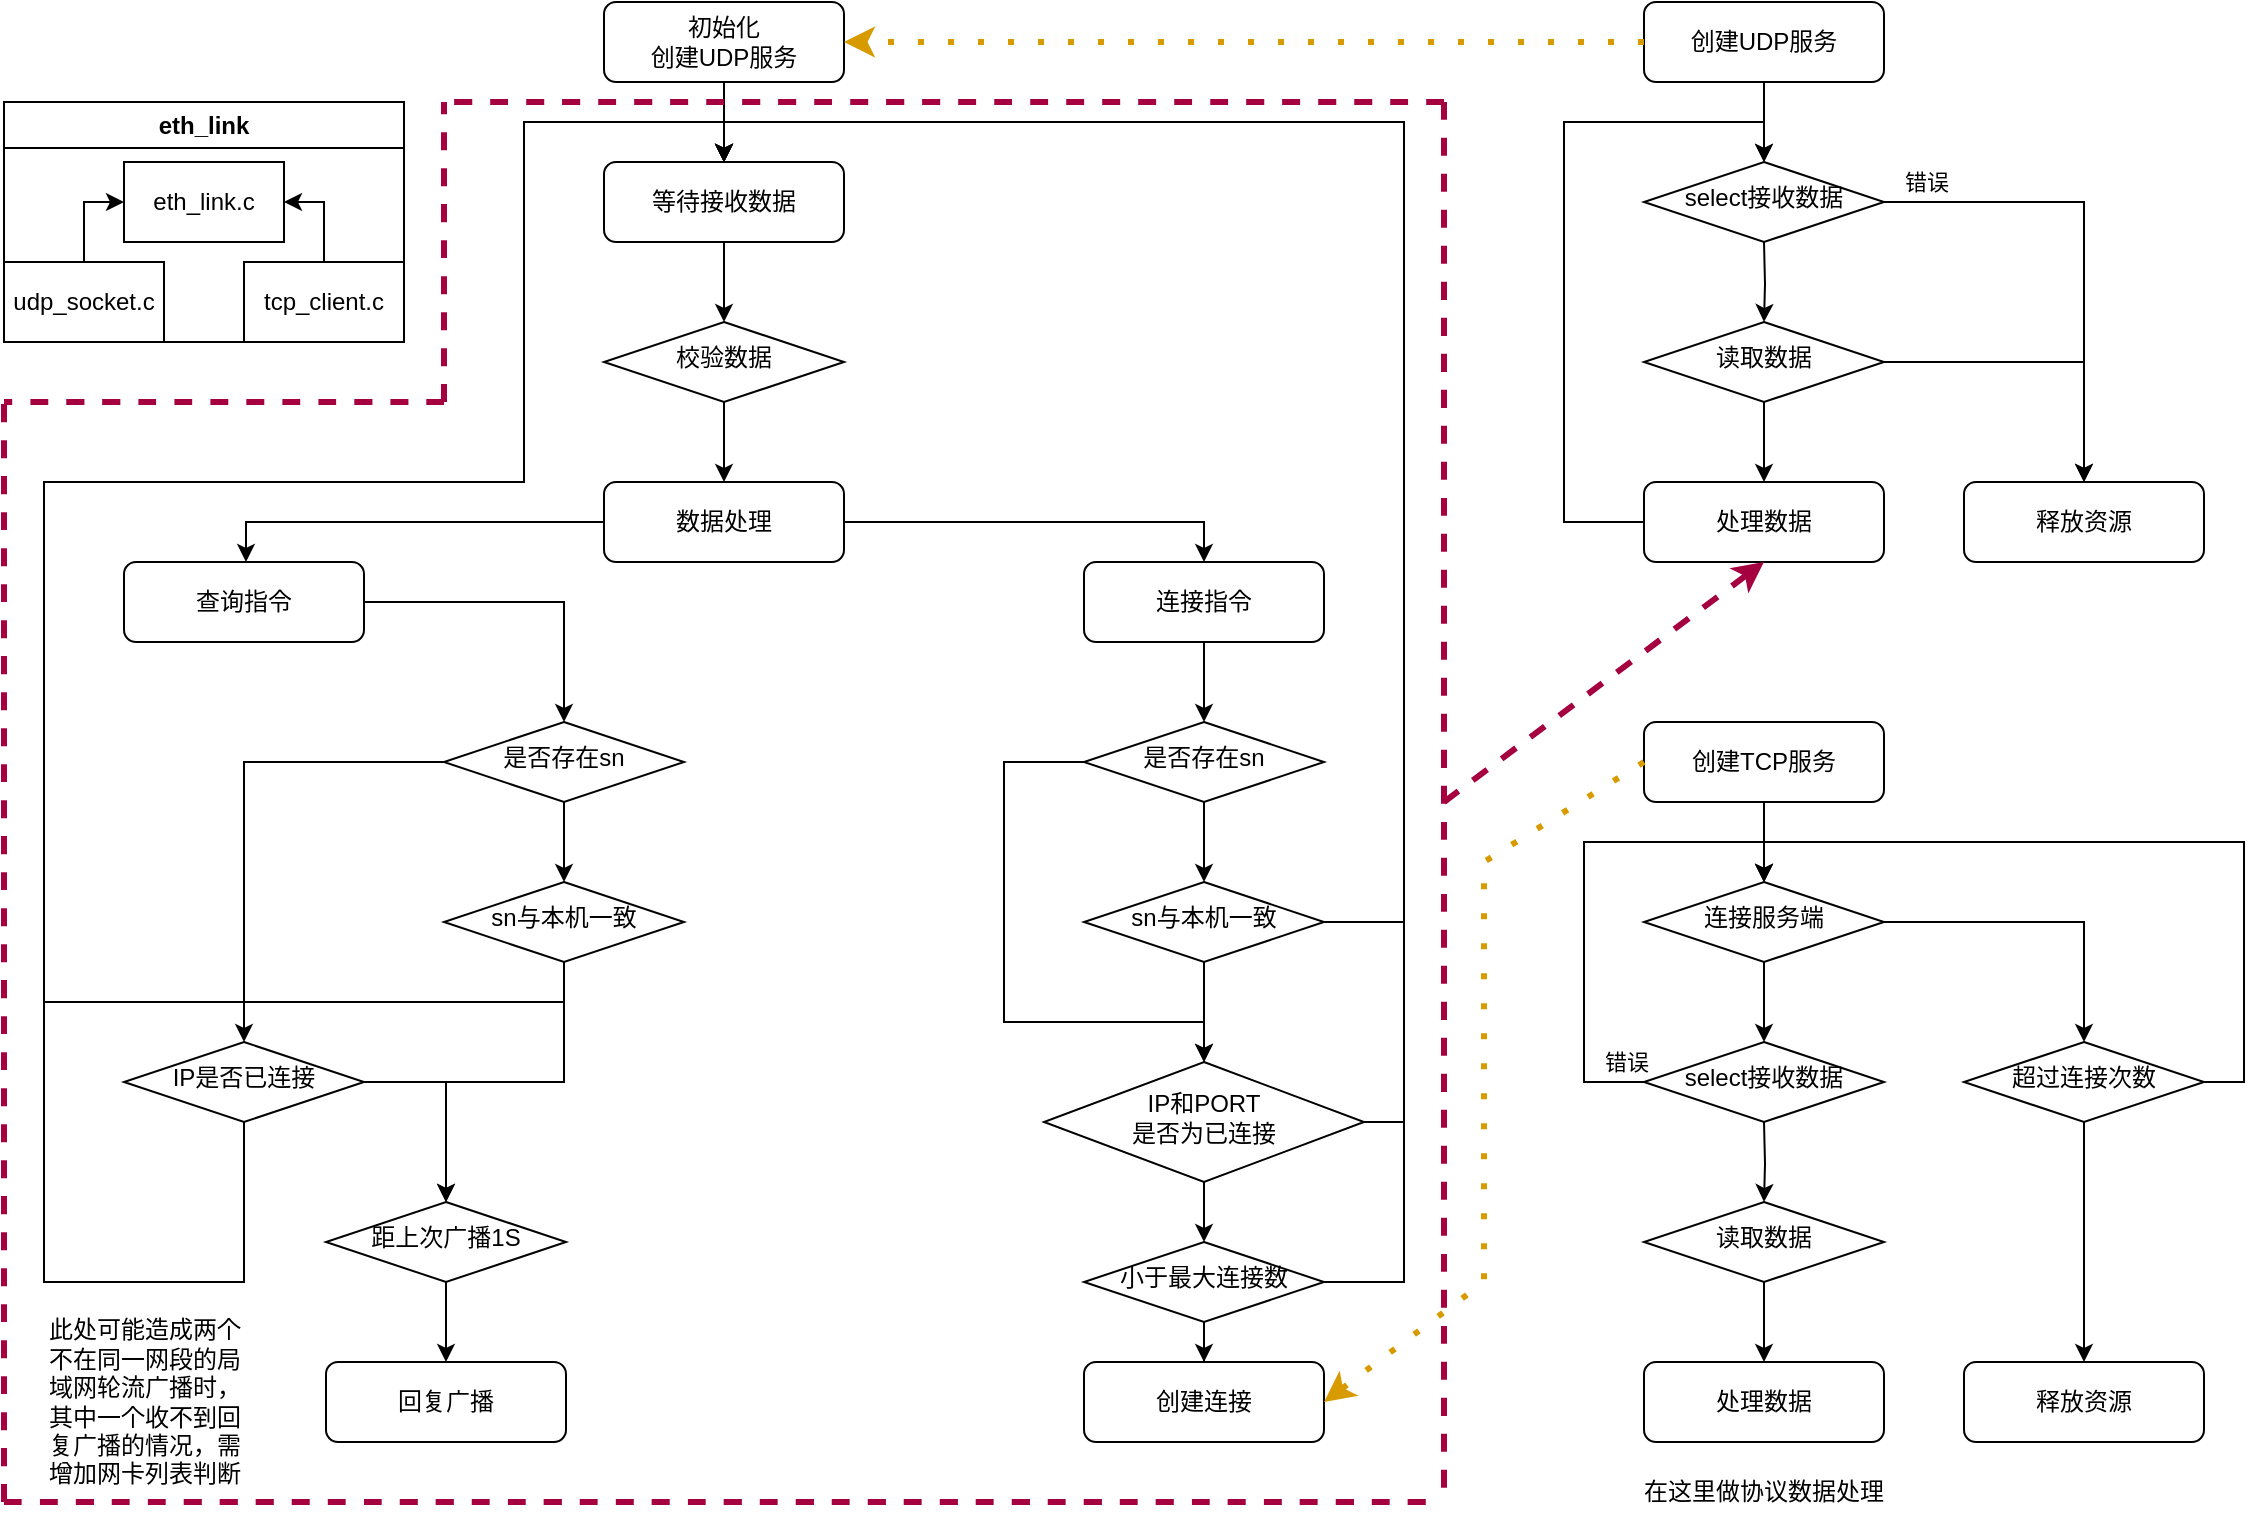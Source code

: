 <mxfile version="21.5.1" type="device">
  <diagram id="C5RBs43oDa-KdzZeNtuy" name="Page-1">
    <mxGraphModel dx="2049" dy="1206" grid="1" gridSize="10" guides="1" tooltips="1" connect="1" arrows="1" fold="1" page="1" pageScale="1" pageWidth="1169" pageHeight="827" math="0" shadow="0">
      <root>
        <mxCell id="WIyWlLk6GJQsqaUBKTNV-0" />
        <mxCell id="WIyWlLk6GJQsqaUBKTNV-1" parent="WIyWlLk6GJQsqaUBKTNV-0" />
        <mxCell id="ltN9Z3ExstUyf28XhYFt-11" style="edgeStyle=orthogonalEdgeStyle;rounded=0;orthogonalLoop=1;jettySize=auto;html=1;" parent="WIyWlLk6GJQsqaUBKTNV-1" source="WIyWlLk6GJQsqaUBKTNV-3" target="ltN9Z3ExstUyf28XhYFt-1" edge="1">
          <mxGeometry relative="1" as="geometry" />
        </mxCell>
        <mxCell id="WIyWlLk6GJQsqaUBKTNV-3" value="初始化&lt;br&gt;创建UDP服务" style="rounded=1;whiteSpace=wrap;html=1;fontSize=12;glass=0;strokeWidth=1;shadow=0;" parent="WIyWlLk6GJQsqaUBKTNV-1" vertex="1">
          <mxGeometry x="320" y="40" width="120" height="40" as="geometry" />
        </mxCell>
        <mxCell id="ltN9Z3ExstUyf28XhYFt-14" style="edgeStyle=orthogonalEdgeStyle;rounded=0;orthogonalLoop=1;jettySize=auto;html=1;" parent="WIyWlLk6GJQsqaUBKTNV-1" source="WIyWlLk6GJQsqaUBKTNV-10" target="ltN9Z3ExstUyf28XhYFt-2" edge="1">
          <mxGeometry relative="1" as="geometry" />
        </mxCell>
        <mxCell id="WIyWlLk6GJQsqaUBKTNV-10" value="校验数据" style="rhombus;whiteSpace=wrap;html=1;shadow=0;fontFamily=Helvetica;fontSize=12;align=center;strokeWidth=1;spacing=6;spacingTop=-4;" parent="WIyWlLk6GJQsqaUBKTNV-1" vertex="1">
          <mxGeometry x="320" y="200" width="120" height="40" as="geometry" />
        </mxCell>
        <mxCell id="ltN9Z3ExstUyf28XhYFt-13" style="edgeStyle=orthogonalEdgeStyle;rounded=0;orthogonalLoop=1;jettySize=auto;html=1;entryX=0.5;entryY=0;entryDx=0;entryDy=0;" parent="WIyWlLk6GJQsqaUBKTNV-1" source="ltN9Z3ExstUyf28XhYFt-1" target="WIyWlLk6GJQsqaUBKTNV-10" edge="1">
          <mxGeometry relative="1" as="geometry" />
        </mxCell>
        <mxCell id="ltN9Z3ExstUyf28XhYFt-1" value="等待接收数据" style="rounded=1;whiteSpace=wrap;html=1;fontSize=12;glass=0;strokeWidth=1;shadow=0;" parent="WIyWlLk6GJQsqaUBKTNV-1" vertex="1">
          <mxGeometry x="320" y="120" width="120" height="40" as="geometry" />
        </mxCell>
        <mxCell id="ltN9Z3ExstUyf28XhYFt-15" style="edgeStyle=orthogonalEdgeStyle;rounded=0;orthogonalLoop=1;jettySize=auto;html=1;" parent="WIyWlLk6GJQsqaUBKTNV-1" source="ltN9Z3ExstUyf28XhYFt-2" target="ltN9Z3ExstUyf28XhYFt-3" edge="1">
          <mxGeometry relative="1" as="geometry">
            <Array as="points">
              <mxPoint x="141" y="300" />
            </Array>
          </mxGeometry>
        </mxCell>
        <mxCell id="ltN9Z3ExstUyf28XhYFt-26" style="edgeStyle=orthogonalEdgeStyle;rounded=0;orthogonalLoop=1;jettySize=auto;html=1;entryX=0.5;entryY=0;entryDx=0;entryDy=0;" parent="WIyWlLk6GJQsqaUBKTNV-1" source="ltN9Z3ExstUyf28XhYFt-2" target="ltN9Z3ExstUyf28XhYFt-4" edge="1">
          <mxGeometry relative="1" as="geometry" />
        </mxCell>
        <mxCell id="ltN9Z3ExstUyf28XhYFt-2" value="数据处理" style="rounded=1;whiteSpace=wrap;html=1;fontSize=12;glass=0;strokeWidth=1;shadow=0;" parent="WIyWlLk6GJQsqaUBKTNV-1" vertex="1">
          <mxGeometry x="320" y="280" width="120" height="40" as="geometry" />
        </mxCell>
        <mxCell id="ltN9Z3ExstUyf28XhYFt-24" style="edgeStyle=orthogonalEdgeStyle;rounded=0;orthogonalLoop=1;jettySize=auto;html=1;entryX=0.5;entryY=0;entryDx=0;entryDy=0;" parent="WIyWlLk6GJQsqaUBKTNV-1" source="ltN9Z3ExstUyf28XhYFt-7" target="ltN9Z3ExstUyf28XhYFt-1" edge="1">
          <mxGeometry relative="1" as="geometry">
            <Array as="points">
              <mxPoint x="300" y="540" />
              <mxPoint x="40" y="540" />
              <mxPoint x="40" y="280" />
              <mxPoint x="280" y="280" />
              <mxPoint x="280" y="100" />
              <mxPoint x="380" y="100" />
            </Array>
          </mxGeometry>
        </mxCell>
        <mxCell id="ltN9Z3ExstUyf28XhYFt-19" style="edgeStyle=orthogonalEdgeStyle;rounded=0;orthogonalLoop=1;jettySize=auto;html=1;exitX=0.5;exitY=1;exitDx=0;exitDy=0;" parent="WIyWlLk6GJQsqaUBKTNV-1" source="ltN9Z3ExstUyf28XhYFt-8" edge="1">
          <mxGeometry relative="1" as="geometry">
            <mxPoint x="140" y="680" as="sourcePoint" />
            <mxPoint x="380" y="120" as="targetPoint" />
            <Array as="points">
              <mxPoint x="140" y="680" />
              <mxPoint x="40" y="680" />
              <mxPoint x="40" y="280" />
              <mxPoint x="280" y="280" />
              <mxPoint x="280" y="100" />
              <mxPoint x="380" y="100" />
            </Array>
          </mxGeometry>
        </mxCell>
        <mxCell id="ltN9Z3ExstUyf28XhYFt-35" style="edgeStyle=orthogonalEdgeStyle;rounded=0;orthogonalLoop=1;jettySize=auto;html=1;entryX=0.5;entryY=0;entryDx=0;entryDy=0;" parent="WIyWlLk6GJQsqaUBKTNV-1" source="ltN9Z3ExstUyf28XhYFt-28" target="ltN9Z3ExstUyf28XhYFt-1" edge="1">
          <mxGeometry relative="1" as="geometry">
            <Array as="points">
              <mxPoint x="720" y="500" />
              <mxPoint x="720" y="100" />
              <mxPoint x="380" y="100" />
            </Array>
          </mxGeometry>
        </mxCell>
        <mxCell id="ltN9Z3ExstUyf28XhYFt-37" style="edgeStyle=orthogonalEdgeStyle;rounded=0;orthogonalLoop=1;jettySize=auto;html=1;entryX=0.5;entryY=0;entryDx=0;entryDy=0;" parent="WIyWlLk6GJQsqaUBKTNV-1" source="ltN9Z3ExstUyf28XhYFt-29" target="ltN9Z3ExstUyf28XhYFt-1" edge="1">
          <mxGeometry relative="1" as="geometry">
            <Array as="points">
              <mxPoint x="720" y="600" />
              <mxPoint x="720" y="100" />
              <mxPoint x="380" y="100" />
            </Array>
          </mxGeometry>
        </mxCell>
        <mxCell id="ltN9Z3ExstUyf28XhYFt-42" style="edgeStyle=orthogonalEdgeStyle;rounded=0;orthogonalLoop=1;jettySize=auto;html=1;entryX=0.5;entryY=0;entryDx=0;entryDy=0;" parent="WIyWlLk6GJQsqaUBKTNV-1" source="ltN9Z3ExstUyf28XhYFt-39" target="ltN9Z3ExstUyf28XhYFt-1" edge="1">
          <mxGeometry relative="1" as="geometry">
            <Array as="points">
              <mxPoint x="720" y="680" />
              <mxPoint x="720" y="100" />
              <mxPoint x="380" y="100" />
            </Array>
          </mxGeometry>
        </mxCell>
        <mxCell id="ltN9Z3ExstUyf28XhYFt-59" style="edgeStyle=orthogonalEdgeStyle;rounded=0;orthogonalLoop=1;jettySize=auto;html=1;" parent="WIyWlLk6GJQsqaUBKTNV-1" source="ltN9Z3ExstUyf28XhYFt-45" edge="1">
          <mxGeometry relative="1" as="geometry">
            <mxPoint x="900" y="120" as="targetPoint" />
          </mxGeometry>
        </mxCell>
        <mxCell id="ltN9Z3ExstUyf28XhYFt-45" value="创建UDP服务" style="rounded=1;whiteSpace=wrap;html=1;fontSize=12;glass=0;strokeWidth=1;shadow=0;" parent="WIyWlLk6GJQsqaUBKTNV-1" vertex="1">
          <mxGeometry x="840" y="40" width="120" height="40" as="geometry" />
        </mxCell>
        <mxCell id="ltN9Z3ExstUyf28XhYFt-60" style="edgeStyle=orthogonalEdgeStyle;rounded=0;orthogonalLoop=1;jettySize=auto;html=1;" parent="WIyWlLk6GJQsqaUBKTNV-1" target="ltN9Z3ExstUyf28XhYFt-56" edge="1">
          <mxGeometry relative="1" as="geometry">
            <mxPoint x="900" y="160" as="sourcePoint" />
          </mxGeometry>
        </mxCell>
        <mxCell id="ltN9Z3ExstUyf28XhYFt-61" style="edgeStyle=orthogonalEdgeStyle;rounded=0;orthogonalLoop=1;jettySize=auto;html=1;" parent="WIyWlLk6GJQsqaUBKTNV-1" source="ltN9Z3ExstUyf28XhYFt-56" target="ltN9Z3ExstUyf28XhYFt-57" edge="1">
          <mxGeometry relative="1" as="geometry" />
        </mxCell>
        <mxCell id="ltN9Z3ExstUyf28XhYFt-62" style="edgeStyle=orthogonalEdgeStyle;rounded=0;orthogonalLoop=1;jettySize=auto;html=1;" parent="WIyWlLk6GJQsqaUBKTNV-1" source="ltN9Z3ExstUyf28XhYFt-56" target="ltN9Z3ExstUyf28XhYFt-58" edge="1">
          <mxGeometry relative="1" as="geometry" />
        </mxCell>
        <mxCell id="ltN9Z3ExstUyf28XhYFt-56" value="读取数据" style="rhombus;whiteSpace=wrap;html=1;shadow=0;fontFamily=Helvetica;fontSize=12;align=center;strokeWidth=1;spacing=6;spacingTop=-4;" parent="WIyWlLk6GJQsqaUBKTNV-1" vertex="1">
          <mxGeometry x="840" y="200" width="120" height="40" as="geometry" />
        </mxCell>
        <mxCell id="ltN9Z3ExstUyf28XhYFt-63" style="edgeStyle=orthogonalEdgeStyle;rounded=0;orthogonalLoop=1;jettySize=auto;html=1;entryX=0.5;entryY=0;entryDx=0;entryDy=0;" parent="WIyWlLk6GJQsqaUBKTNV-1" source="ltN9Z3ExstUyf28XhYFt-57" edge="1">
          <mxGeometry relative="1" as="geometry">
            <mxPoint x="900" y="120" as="targetPoint" />
            <Array as="points">
              <mxPoint x="800" y="300" />
              <mxPoint x="800" y="100" />
              <mxPoint x="900" y="100" />
            </Array>
          </mxGeometry>
        </mxCell>
        <mxCell id="ltN9Z3ExstUyf28XhYFt-57" value="处理数据" style="rounded=1;whiteSpace=wrap;html=1;fontSize=12;glass=0;strokeWidth=1;shadow=0;" parent="WIyWlLk6GJQsqaUBKTNV-1" vertex="1">
          <mxGeometry x="840" y="280" width="120" height="40" as="geometry" />
        </mxCell>
        <mxCell id="ltN9Z3ExstUyf28XhYFt-48" value="" style="endArrow=none;dashed=1;html=1;movable=1;resizable=1;rotatable=1;deletable=1;editable=1;locked=0;connectable=1;strokeWidth=3;curved=1;fillColor=#d80073;strokeColor=#A50040;" parent="WIyWlLk6GJQsqaUBKTNV-1" edge="1">
          <mxGeometry width="50" height="50" relative="1" as="geometry">
            <mxPoint x="20" y="790" as="sourcePoint" />
            <mxPoint x="20" y="240" as="targetPoint" />
          </mxGeometry>
        </mxCell>
        <mxCell id="ltN9Z3ExstUyf28XhYFt-49" value="" style="endArrow=none;dashed=1;html=1;movable=1;resizable=1;rotatable=1;deletable=1;editable=1;locked=0;connectable=1;strokeWidth=3;curved=1;fillColor=#d80073;strokeColor=#A50040;" parent="WIyWlLk6GJQsqaUBKTNV-1" edge="1">
          <mxGeometry width="50" height="50" relative="1" as="geometry">
            <mxPoint x="20" y="790" as="sourcePoint" />
            <mxPoint x="740" y="790" as="targetPoint" />
          </mxGeometry>
        </mxCell>
        <mxCell id="ltN9Z3ExstUyf28XhYFt-50" value="" style="endArrow=none;dashed=1;html=1;movable=1;resizable=1;rotatable=1;deletable=1;editable=1;locked=0;connectable=1;strokeWidth=3;curved=1;fillColor=#d80073;strokeColor=#A50040;" parent="WIyWlLk6GJQsqaUBKTNV-1" edge="1">
          <mxGeometry width="50" height="50" relative="1" as="geometry">
            <mxPoint x="740" y="90" as="sourcePoint" />
            <mxPoint x="740" y="790" as="targetPoint" />
          </mxGeometry>
        </mxCell>
        <mxCell id="ltN9Z3ExstUyf28XhYFt-52" value="" style="endArrow=none;dashed=1;html=1;movable=1;resizable=1;rotatable=1;deletable=1;editable=1;locked=0;connectable=1;strokeWidth=3;curved=1;fillColor=#d80073;strokeColor=#A50040;" parent="WIyWlLk6GJQsqaUBKTNV-1" edge="1">
          <mxGeometry width="50" height="50" relative="1" as="geometry">
            <mxPoint x="740" y="90" as="sourcePoint" />
            <mxPoint x="240" y="90" as="targetPoint" />
          </mxGeometry>
        </mxCell>
        <mxCell id="ltN9Z3ExstUyf28XhYFt-10" value="距上次广播1S" style="rhombus;whiteSpace=wrap;html=1;shadow=0;fontFamily=Helvetica;fontSize=12;align=center;strokeWidth=1;spacing=6;spacingTop=-4;" parent="WIyWlLk6GJQsqaUBKTNV-1" vertex="1">
          <mxGeometry x="181" y="640" width="120" height="40" as="geometry" />
        </mxCell>
        <mxCell id="ltN9Z3ExstUyf28XhYFt-9" value="回复广播" style="rounded=1;whiteSpace=wrap;html=1;fontSize=12;glass=0;strokeWidth=1;shadow=0;" parent="WIyWlLk6GJQsqaUBKTNV-1" vertex="1">
          <mxGeometry x="181" y="720" width="120" height="40" as="geometry" />
        </mxCell>
        <mxCell id="ltN9Z3ExstUyf28XhYFt-25" style="edgeStyle=orthogonalEdgeStyle;rounded=0;orthogonalLoop=1;jettySize=auto;html=1;" parent="WIyWlLk6GJQsqaUBKTNV-1" source="ltN9Z3ExstUyf28XhYFt-10" target="ltN9Z3ExstUyf28XhYFt-9" edge="1">
          <mxGeometry relative="1" as="geometry" />
        </mxCell>
        <mxCell id="ltN9Z3ExstUyf28XhYFt-4" value="连接指令" style="rounded=1;whiteSpace=wrap;html=1;fontSize=12;glass=0;strokeWidth=1;shadow=0;" parent="WIyWlLk6GJQsqaUBKTNV-1" vertex="1">
          <mxGeometry x="560" y="320" width="120" height="40" as="geometry" />
        </mxCell>
        <mxCell id="ltN9Z3ExstUyf28XhYFt-3" value="查询指令" style="rounded=1;whiteSpace=wrap;html=1;fontSize=12;glass=0;strokeWidth=1;shadow=0;" parent="WIyWlLk6GJQsqaUBKTNV-1" vertex="1">
          <mxGeometry x="80" y="320" width="120" height="40" as="geometry" />
        </mxCell>
        <mxCell id="ltN9Z3ExstUyf28XhYFt-5" value="是否存在sn" style="rhombus;whiteSpace=wrap;html=1;shadow=0;fontFamily=Helvetica;fontSize=12;align=center;strokeWidth=1;spacing=6;spacingTop=-4;" parent="WIyWlLk6GJQsqaUBKTNV-1" vertex="1">
          <mxGeometry x="240" y="400" width="120" height="40" as="geometry" />
        </mxCell>
        <mxCell id="ltN9Z3ExstUyf28XhYFt-16" style="edgeStyle=orthogonalEdgeStyle;rounded=0;orthogonalLoop=1;jettySize=auto;html=1;entryX=0.5;entryY=0;entryDx=0;entryDy=0;" parent="WIyWlLk6GJQsqaUBKTNV-1" source="ltN9Z3ExstUyf28XhYFt-3" target="ltN9Z3ExstUyf28XhYFt-5" edge="1">
          <mxGeometry relative="1" as="geometry" />
        </mxCell>
        <mxCell id="ltN9Z3ExstUyf28XhYFt-7" value="sn与本机一致" style="rhombus;whiteSpace=wrap;html=1;shadow=0;fontFamily=Helvetica;fontSize=12;align=center;strokeWidth=1;spacing=6;spacingTop=-4;" parent="WIyWlLk6GJQsqaUBKTNV-1" vertex="1">
          <mxGeometry x="240" y="480" width="120" height="40" as="geometry" />
        </mxCell>
        <mxCell id="ltN9Z3ExstUyf28XhYFt-18" style="edgeStyle=orthogonalEdgeStyle;rounded=0;orthogonalLoop=1;jettySize=auto;html=1;" parent="WIyWlLk6GJQsqaUBKTNV-1" source="ltN9Z3ExstUyf28XhYFt-5" target="ltN9Z3ExstUyf28XhYFt-7" edge="1">
          <mxGeometry relative="1" as="geometry" />
        </mxCell>
        <mxCell id="ltN9Z3ExstUyf28XhYFt-22" style="edgeStyle=orthogonalEdgeStyle;rounded=0;orthogonalLoop=1;jettySize=auto;html=1;entryX=0.5;entryY=0;entryDx=0;entryDy=0;" parent="WIyWlLk6GJQsqaUBKTNV-1" source="ltN9Z3ExstUyf28XhYFt-7" target="ltN9Z3ExstUyf28XhYFt-10" edge="1">
          <mxGeometry relative="1" as="geometry">
            <Array as="points">
              <mxPoint x="300" y="580" />
              <mxPoint x="241" y="580" />
            </Array>
          </mxGeometry>
        </mxCell>
        <mxCell id="ltN9Z3ExstUyf28XhYFt-8" value="IP是否已连接" style="rhombus;whiteSpace=wrap;html=1;shadow=0;fontFamily=Helvetica;fontSize=12;align=center;strokeWidth=1;spacing=6;spacingTop=-4;" parent="WIyWlLk6GJQsqaUBKTNV-1" vertex="1">
          <mxGeometry x="80" y="560" width="120" height="40" as="geometry" />
        </mxCell>
        <mxCell id="ltN9Z3ExstUyf28XhYFt-17" style="edgeStyle=orthogonalEdgeStyle;rounded=0;orthogonalLoop=1;jettySize=auto;html=1;" parent="WIyWlLk6GJQsqaUBKTNV-1" source="ltN9Z3ExstUyf28XhYFt-5" target="ltN9Z3ExstUyf28XhYFt-8" edge="1">
          <mxGeometry relative="1" as="geometry" />
        </mxCell>
        <mxCell id="ltN9Z3ExstUyf28XhYFt-23" style="edgeStyle=orthogonalEdgeStyle;rounded=0;orthogonalLoop=1;jettySize=auto;html=1;entryX=0.5;entryY=0;entryDx=0;entryDy=0;" parent="WIyWlLk6GJQsqaUBKTNV-1" source="ltN9Z3ExstUyf28XhYFt-8" target="ltN9Z3ExstUyf28XhYFt-10" edge="1">
          <mxGeometry relative="1" as="geometry">
            <Array as="points">
              <mxPoint x="241" y="580" />
            </Array>
          </mxGeometry>
        </mxCell>
        <mxCell id="ltN9Z3ExstUyf28XhYFt-44" value="此处可能造成两个&lt;br&gt;不在同一网段的局&lt;br&gt;域网轮流广播时，&lt;br&gt;其中一个收不到回&lt;br&gt;复广播的情况，需&lt;br&gt;增加网卡列表判断" style="text;html=1;align=center;verticalAlign=middle;resizable=0;points=[];autosize=1;strokeColor=none;fillColor=none;" parent="WIyWlLk6GJQsqaUBKTNV-1" vertex="1">
          <mxGeometry x="30" y="690" width="120" height="100" as="geometry" />
        </mxCell>
        <mxCell id="ltN9Z3ExstUyf28XhYFt-27" value="是否存在sn" style="rhombus;whiteSpace=wrap;html=1;shadow=0;fontFamily=Helvetica;fontSize=12;align=center;strokeWidth=1;spacing=6;spacingTop=-4;" parent="WIyWlLk6GJQsqaUBKTNV-1" vertex="1">
          <mxGeometry x="560" y="400" width="120" height="40" as="geometry" />
        </mxCell>
        <mxCell id="ltN9Z3ExstUyf28XhYFt-31" style="edgeStyle=orthogonalEdgeStyle;rounded=0;orthogonalLoop=1;jettySize=auto;html=1;" parent="WIyWlLk6GJQsqaUBKTNV-1" source="ltN9Z3ExstUyf28XhYFt-4" target="ltN9Z3ExstUyf28XhYFt-27" edge="1">
          <mxGeometry relative="1" as="geometry" />
        </mxCell>
        <mxCell id="ltN9Z3ExstUyf28XhYFt-28" value="sn与本机一致" style="rhombus;whiteSpace=wrap;html=1;shadow=0;fontFamily=Helvetica;fontSize=12;align=center;strokeWidth=1;spacing=6;spacingTop=-4;" parent="WIyWlLk6GJQsqaUBKTNV-1" vertex="1">
          <mxGeometry x="560" y="480" width="120" height="40" as="geometry" />
        </mxCell>
        <mxCell id="ltN9Z3ExstUyf28XhYFt-32" style="edgeStyle=orthogonalEdgeStyle;rounded=0;orthogonalLoop=1;jettySize=auto;html=1;" parent="WIyWlLk6GJQsqaUBKTNV-1" source="ltN9Z3ExstUyf28XhYFt-27" target="ltN9Z3ExstUyf28XhYFt-28" edge="1">
          <mxGeometry relative="1" as="geometry" />
        </mxCell>
        <mxCell id="ltN9Z3ExstUyf28XhYFt-29" value="IP和PORT&lt;br&gt;是否为已连接" style="rhombus;whiteSpace=wrap;html=1;shadow=0;fontFamily=Helvetica;fontSize=12;align=center;strokeWidth=1;spacing=6;spacingTop=-4;" parent="WIyWlLk6GJQsqaUBKTNV-1" vertex="1">
          <mxGeometry x="540" y="570" width="160" height="60" as="geometry" />
        </mxCell>
        <mxCell id="ltN9Z3ExstUyf28XhYFt-33" style="edgeStyle=orthogonalEdgeStyle;rounded=0;orthogonalLoop=1;jettySize=auto;html=1;" parent="WIyWlLk6GJQsqaUBKTNV-1" source="ltN9Z3ExstUyf28XhYFt-28" target="ltN9Z3ExstUyf28XhYFt-29" edge="1">
          <mxGeometry relative="1" as="geometry" />
        </mxCell>
        <mxCell id="ltN9Z3ExstUyf28XhYFt-34" style="edgeStyle=orthogonalEdgeStyle;rounded=0;orthogonalLoop=1;jettySize=auto;html=1;entryX=0.5;entryY=0;entryDx=0;entryDy=0;" parent="WIyWlLk6GJQsqaUBKTNV-1" source="ltN9Z3ExstUyf28XhYFt-27" target="ltN9Z3ExstUyf28XhYFt-29" edge="1">
          <mxGeometry relative="1" as="geometry">
            <Array as="points">
              <mxPoint x="520" y="420" />
              <mxPoint x="520" y="550" />
              <mxPoint x="620" y="550" />
            </Array>
          </mxGeometry>
        </mxCell>
        <mxCell id="ltN9Z3ExstUyf28XhYFt-39" value="小于最大连接数" style="rhombus;whiteSpace=wrap;html=1;shadow=0;fontFamily=Helvetica;fontSize=12;align=center;strokeWidth=1;spacing=6;spacingTop=-4;" parent="WIyWlLk6GJQsqaUBKTNV-1" vertex="1">
          <mxGeometry x="560" y="660" width="120" height="40" as="geometry" />
        </mxCell>
        <mxCell id="ltN9Z3ExstUyf28XhYFt-40" style="edgeStyle=orthogonalEdgeStyle;rounded=0;orthogonalLoop=1;jettySize=auto;html=1;" parent="WIyWlLk6GJQsqaUBKTNV-1" source="ltN9Z3ExstUyf28XhYFt-29" target="ltN9Z3ExstUyf28XhYFt-39" edge="1">
          <mxGeometry relative="1" as="geometry" />
        </mxCell>
        <mxCell id="ltN9Z3ExstUyf28XhYFt-30" value="创建连接" style="rounded=1;whiteSpace=wrap;html=1;fontSize=12;glass=0;strokeWidth=1;shadow=0;" parent="WIyWlLk6GJQsqaUBKTNV-1" vertex="1">
          <mxGeometry x="560" y="720" width="120" height="40" as="geometry" />
        </mxCell>
        <mxCell id="ltN9Z3ExstUyf28XhYFt-41" style="edgeStyle=orthogonalEdgeStyle;rounded=0;orthogonalLoop=1;jettySize=auto;html=1;" parent="WIyWlLk6GJQsqaUBKTNV-1" source="ltN9Z3ExstUyf28XhYFt-39" target="ltN9Z3ExstUyf28XhYFt-30" edge="1">
          <mxGeometry relative="1" as="geometry" />
        </mxCell>
        <mxCell id="ltN9Z3ExstUyf28XhYFt-58" value="释放资源" style="rounded=1;whiteSpace=wrap;html=1;fontSize=12;glass=0;strokeWidth=1;shadow=0;" parent="WIyWlLk6GJQsqaUBKTNV-1" vertex="1">
          <mxGeometry x="1000" y="280" width="120" height="40" as="geometry" />
        </mxCell>
        <mxCell id="ltN9Z3ExstUyf28XhYFt-64" value="" style="endArrow=classic;html=1;rounded=0;dashed=1;fillColor=#d80073;strokeColor=#A50040;strokeWidth=3;entryX=0.5;entryY=1;entryDx=0;entryDy=0;" parent="WIyWlLk6GJQsqaUBKTNV-1" target="ltN9Z3ExstUyf28XhYFt-57" edge="1">
          <mxGeometry width="50" height="50" relative="1" as="geometry">
            <mxPoint x="740" y="440" as="sourcePoint" />
            <mxPoint x="820" y="410" as="targetPoint" />
          </mxGeometry>
        </mxCell>
        <mxCell id="ltN9Z3ExstUyf28XhYFt-65" value="" style="endArrow=classic;html=1;rounded=0;entryX=1;entryY=0.5;entryDx=0;entryDy=0;exitX=0;exitY=0.5;exitDx=0;exitDy=0;dashed=1;fillColor=#ffe6cc;strokeColor=#d79b00;strokeWidth=3;dashPattern=1 4;" parent="WIyWlLk6GJQsqaUBKTNV-1" source="ltN9Z3ExstUyf28XhYFt-45" target="WIyWlLk6GJQsqaUBKTNV-3" edge="1">
          <mxGeometry width="50" height="50" relative="1" as="geometry">
            <mxPoint x="740" y="70" as="sourcePoint" />
            <mxPoint x="790" y="20" as="targetPoint" />
            <Array as="points">
              <mxPoint x="640" y="60" />
            </Array>
          </mxGeometry>
        </mxCell>
        <mxCell id="ltN9Z3ExstUyf28XhYFt-70" style="edgeStyle=orthogonalEdgeStyle;rounded=0;orthogonalLoop=1;jettySize=auto;html=1;" parent="WIyWlLk6GJQsqaUBKTNV-1" source="ltN9Z3ExstUyf28XhYFt-66" edge="1">
          <mxGeometry relative="1" as="geometry">
            <mxPoint x="900" y="480" as="targetPoint" />
          </mxGeometry>
        </mxCell>
        <mxCell id="ltN9Z3ExstUyf28XhYFt-66" value="创建TCP服务" style="rounded=1;whiteSpace=wrap;html=1;fontSize=12;glass=0;strokeWidth=1;shadow=0;" parent="WIyWlLk6GJQsqaUBKTNV-1" vertex="1">
          <mxGeometry x="840" y="400" width="120" height="40" as="geometry" />
        </mxCell>
        <mxCell id="ltN9Z3ExstUyf28XhYFt-67" value="" style="endArrow=classic;html=1;rounded=0;entryX=1;entryY=0.5;entryDx=0;entryDy=0;exitX=0;exitY=0.5;exitDx=0;exitDy=0;dashed=1;fillColor=#ffe6cc;strokeColor=#d79b00;strokeWidth=3;dashPattern=1 4;" parent="WIyWlLk6GJQsqaUBKTNV-1" source="ltN9Z3ExstUyf28XhYFt-66" target="ltN9Z3ExstUyf28XhYFt-30" edge="1">
          <mxGeometry width="50" height="50" relative="1" as="geometry">
            <mxPoint x="1230" y="670" as="sourcePoint" />
            <mxPoint x="830" y="670" as="targetPoint" />
            <Array as="points">
              <mxPoint x="760" y="470" />
              <mxPoint x="760" y="550" />
              <mxPoint x="760" y="680" />
            </Array>
          </mxGeometry>
        </mxCell>
        <mxCell id="ltN9Z3ExstUyf28XhYFt-82" style="edgeStyle=orthogonalEdgeStyle;rounded=0;orthogonalLoop=1;jettySize=auto;html=1;" parent="WIyWlLk6GJQsqaUBKTNV-1" source="ltN9Z3ExstUyf28XhYFt-69" target="ltN9Z3ExstUyf28XhYFt-72" edge="1">
          <mxGeometry relative="1" as="geometry" />
        </mxCell>
        <mxCell id="ltN9Z3ExstUyf28XhYFt-83" style="edgeStyle=orthogonalEdgeStyle;rounded=0;orthogonalLoop=1;jettySize=auto;html=1;entryX=0.5;entryY=0;entryDx=0;entryDy=0;" parent="WIyWlLk6GJQsqaUBKTNV-1" source="ltN9Z3ExstUyf28XhYFt-69" target="ltN9Z3ExstUyf28XhYFt-74" edge="1">
          <mxGeometry relative="1" as="geometry">
            <Array as="points">
              <mxPoint x="1140" y="580" />
              <mxPoint x="1140" y="460" />
              <mxPoint x="900" y="460" />
            </Array>
          </mxGeometry>
        </mxCell>
        <mxCell id="ltN9Z3ExstUyf28XhYFt-69" value="超过连接次数" style="rhombus;whiteSpace=wrap;html=1;shadow=0;fontFamily=Helvetica;fontSize=12;align=center;strokeWidth=1;spacing=6;spacingTop=-4;" parent="WIyWlLk6GJQsqaUBKTNV-1" vertex="1">
          <mxGeometry x="1000" y="560" width="120" height="40" as="geometry" />
        </mxCell>
        <mxCell id="ltN9Z3ExstUyf28XhYFt-72" value="释放资源" style="rounded=1;whiteSpace=wrap;html=1;fontSize=12;glass=0;strokeWidth=1;shadow=0;" parent="WIyWlLk6GJQsqaUBKTNV-1" vertex="1">
          <mxGeometry x="1000" y="720" width="120" height="40" as="geometry" />
        </mxCell>
        <mxCell id="ltN9Z3ExstUyf28XhYFt-78" style="edgeStyle=orthogonalEdgeStyle;rounded=0;orthogonalLoop=1;jettySize=auto;html=1;" parent="WIyWlLk6GJQsqaUBKTNV-1" target="ltN9Z3ExstUyf28XhYFt-76" edge="1">
          <mxGeometry relative="1" as="geometry">
            <mxPoint x="900" y="600" as="sourcePoint" />
          </mxGeometry>
        </mxCell>
        <mxCell id="ltN9Z3ExstUyf28XhYFt-75" style="edgeStyle=orthogonalEdgeStyle;rounded=0;orthogonalLoop=1;jettySize=auto;html=1;" parent="WIyWlLk6GJQsqaUBKTNV-1" source="ltN9Z3ExstUyf28XhYFt-74" edge="1">
          <mxGeometry relative="1" as="geometry">
            <mxPoint x="900" y="560" as="targetPoint" />
          </mxGeometry>
        </mxCell>
        <mxCell id="ltN9Z3ExstUyf28XhYFt-81" style="edgeStyle=orthogonalEdgeStyle;rounded=0;orthogonalLoop=1;jettySize=auto;html=1;entryX=0.5;entryY=0;entryDx=0;entryDy=0;" parent="WIyWlLk6GJQsqaUBKTNV-1" source="ltN9Z3ExstUyf28XhYFt-74" target="ltN9Z3ExstUyf28XhYFt-69" edge="1">
          <mxGeometry relative="1" as="geometry" />
        </mxCell>
        <mxCell id="ltN9Z3ExstUyf28XhYFt-74" value="连接服务端" style="rhombus;whiteSpace=wrap;html=1;shadow=0;fontFamily=Helvetica;fontSize=12;align=center;strokeWidth=1;spacing=6;spacingTop=-4;" parent="WIyWlLk6GJQsqaUBKTNV-1" vertex="1">
          <mxGeometry x="840" y="480" width="120" height="40" as="geometry" />
        </mxCell>
        <mxCell id="ltN9Z3ExstUyf28XhYFt-79" style="edgeStyle=orthogonalEdgeStyle;rounded=0;orthogonalLoop=1;jettySize=auto;html=1;" parent="WIyWlLk6GJQsqaUBKTNV-1" source="ltN9Z3ExstUyf28XhYFt-76" target="ltN9Z3ExstUyf28XhYFt-77" edge="1">
          <mxGeometry relative="1" as="geometry" />
        </mxCell>
        <mxCell id="ltN9Z3ExstUyf28XhYFt-76" value="读取数据" style="rhombus;whiteSpace=wrap;html=1;shadow=0;fontFamily=Helvetica;fontSize=12;align=center;strokeWidth=1;spacing=6;spacingTop=-4;" parent="WIyWlLk6GJQsqaUBKTNV-1" vertex="1">
          <mxGeometry x="840" y="640" width="120" height="40" as="geometry" />
        </mxCell>
        <mxCell id="ltN9Z3ExstUyf28XhYFt-77" value="处理数据" style="rounded=1;whiteSpace=wrap;html=1;fontSize=12;glass=0;strokeWidth=1;shadow=0;" parent="WIyWlLk6GJQsqaUBKTNV-1" vertex="1">
          <mxGeometry x="840" y="720" width="120" height="40" as="geometry" />
        </mxCell>
        <mxCell id="ltN9Z3ExstUyf28XhYFt-85" value="在这里做协议数据处理" style="text;html=1;strokeColor=none;fillColor=none;align=center;verticalAlign=middle;whiteSpace=wrap;rounded=0;" parent="WIyWlLk6GJQsqaUBKTNV-1" vertex="1">
          <mxGeometry x="835" y="770" width="130" height="30" as="geometry" />
        </mxCell>
        <mxCell id="ltN9Z3ExstUyf28XhYFt-93" style="edgeStyle=orthogonalEdgeStyle;rounded=0;orthogonalLoop=1;jettySize=auto;html=1;entryX=0.5;entryY=0;entryDx=0;entryDy=0;" parent="WIyWlLk6GJQsqaUBKTNV-1" source="ltN9Z3ExstUyf28XhYFt-86" target="ltN9Z3ExstUyf28XhYFt-74" edge="1">
          <mxGeometry relative="1" as="geometry">
            <Array as="points">
              <mxPoint x="810" y="580" />
              <mxPoint x="810" y="460" />
              <mxPoint x="900" y="460" />
            </Array>
          </mxGeometry>
        </mxCell>
        <mxCell id="ltN9Z3ExstUyf28XhYFt-94" value="错误" style="edgeLabel;html=1;align=center;verticalAlign=middle;resizable=0;points=[];" parent="ltN9Z3ExstUyf28XhYFt-93" vertex="1" connectable="0">
          <mxGeometry x="-0.857" y="1" relative="1" as="geometry">
            <mxPoint x="9" y="-11" as="offset" />
          </mxGeometry>
        </mxCell>
        <mxCell id="ltN9Z3ExstUyf28XhYFt-86" value="select接收数据" style="rhombus;whiteSpace=wrap;html=1;shadow=0;fontFamily=Helvetica;fontSize=12;align=center;strokeWidth=1;spacing=6;spacingTop=-4;" parent="WIyWlLk6GJQsqaUBKTNV-1" vertex="1">
          <mxGeometry x="840" y="560" width="120" height="40" as="geometry" />
        </mxCell>
        <mxCell id="ltN9Z3ExstUyf28XhYFt-88" style="edgeStyle=orthogonalEdgeStyle;rounded=0;orthogonalLoop=1;jettySize=auto;html=1;entryX=0.5;entryY=0;entryDx=0;entryDy=0;" parent="WIyWlLk6GJQsqaUBKTNV-1" source="ltN9Z3ExstUyf28XhYFt-87" target="ltN9Z3ExstUyf28XhYFt-58" edge="1">
          <mxGeometry relative="1" as="geometry" />
        </mxCell>
        <mxCell id="ltN9Z3ExstUyf28XhYFt-89" value="错误" style="edgeLabel;html=1;align=center;verticalAlign=middle;resizable=0;points=[];" parent="ltN9Z3ExstUyf28XhYFt-88" vertex="1" connectable="0">
          <mxGeometry x="-0.646" y="1" relative="1" as="geometry">
            <mxPoint x="-22" y="-9" as="offset" />
          </mxGeometry>
        </mxCell>
        <mxCell id="ltN9Z3ExstUyf28XhYFt-87" value="select接收数据" style="rhombus;whiteSpace=wrap;html=1;shadow=0;fontFamily=Helvetica;fontSize=12;align=center;strokeWidth=1;spacing=6;spacingTop=-4;" parent="WIyWlLk6GJQsqaUBKTNV-1" vertex="1">
          <mxGeometry x="840" y="120" width="120" height="40" as="geometry" />
        </mxCell>
        <mxCell id="IhjadHrzamxmTvV3WSwE-0" value="" style="endArrow=none;dashed=1;html=1;movable=1;resizable=1;rotatable=1;deletable=1;editable=1;locked=0;connectable=1;strokeWidth=3;curved=1;fillColor=#d80073;strokeColor=#A50040;" edge="1" parent="WIyWlLk6GJQsqaUBKTNV-1">
          <mxGeometry width="50" height="50" relative="1" as="geometry">
            <mxPoint x="240" y="240" as="sourcePoint" />
            <mxPoint x="20" y="240" as="targetPoint" />
          </mxGeometry>
        </mxCell>
        <mxCell id="IhjadHrzamxmTvV3WSwE-1" value="" style="endArrow=none;dashed=1;html=1;movable=1;resizable=1;rotatable=1;deletable=1;editable=1;locked=0;connectable=1;strokeWidth=3;curved=1;fillColor=#d80073;strokeColor=#A50040;" edge="1" parent="WIyWlLk6GJQsqaUBKTNV-1">
          <mxGeometry width="50" height="50" relative="1" as="geometry">
            <mxPoint x="240" y="240" as="sourcePoint" />
            <mxPoint x="240" y="90" as="targetPoint" />
          </mxGeometry>
        </mxCell>
        <mxCell id="IhjadHrzamxmTvV3WSwE-2" value="eth_link" style="swimlane;whiteSpace=wrap;html=1;" vertex="1" parent="WIyWlLk6GJQsqaUBKTNV-1">
          <mxGeometry x="20" y="90" width="200" height="120" as="geometry" />
        </mxCell>
        <mxCell id="IhjadHrzamxmTvV3WSwE-3" value="eth_link.c" style="whiteSpace=wrap;html=1;" vertex="1" parent="IhjadHrzamxmTvV3WSwE-2">
          <mxGeometry x="60" y="30" width="80" height="40" as="geometry" />
        </mxCell>
        <mxCell id="IhjadHrzamxmTvV3WSwE-4" style="edgeStyle=orthogonalEdgeStyle;rounded=0;orthogonalLoop=1;jettySize=auto;html=1;entryX=0;entryY=0.5;entryDx=0;entryDy=0;" edge="1" parent="IhjadHrzamxmTvV3WSwE-2" source="IhjadHrzamxmTvV3WSwE-5" target="IhjadHrzamxmTvV3WSwE-3">
          <mxGeometry relative="1" as="geometry" />
        </mxCell>
        <mxCell id="IhjadHrzamxmTvV3WSwE-5" value="udp_socket.c" style="whiteSpace=wrap;html=1;" vertex="1" parent="IhjadHrzamxmTvV3WSwE-2">
          <mxGeometry y="80" width="80" height="40" as="geometry" />
        </mxCell>
        <mxCell id="IhjadHrzamxmTvV3WSwE-6" style="edgeStyle=orthogonalEdgeStyle;rounded=0;orthogonalLoop=1;jettySize=auto;html=1;entryX=1;entryY=0.5;entryDx=0;entryDy=0;" edge="1" parent="IhjadHrzamxmTvV3WSwE-2" source="IhjadHrzamxmTvV3WSwE-7" target="IhjadHrzamxmTvV3WSwE-3">
          <mxGeometry relative="1" as="geometry" />
        </mxCell>
        <mxCell id="IhjadHrzamxmTvV3WSwE-7" value="tcp_client.c" style="whiteSpace=wrap;html=1;" vertex="1" parent="IhjadHrzamxmTvV3WSwE-2">
          <mxGeometry x="120" y="80" width="80" height="40" as="geometry" />
        </mxCell>
      </root>
    </mxGraphModel>
  </diagram>
</mxfile>
